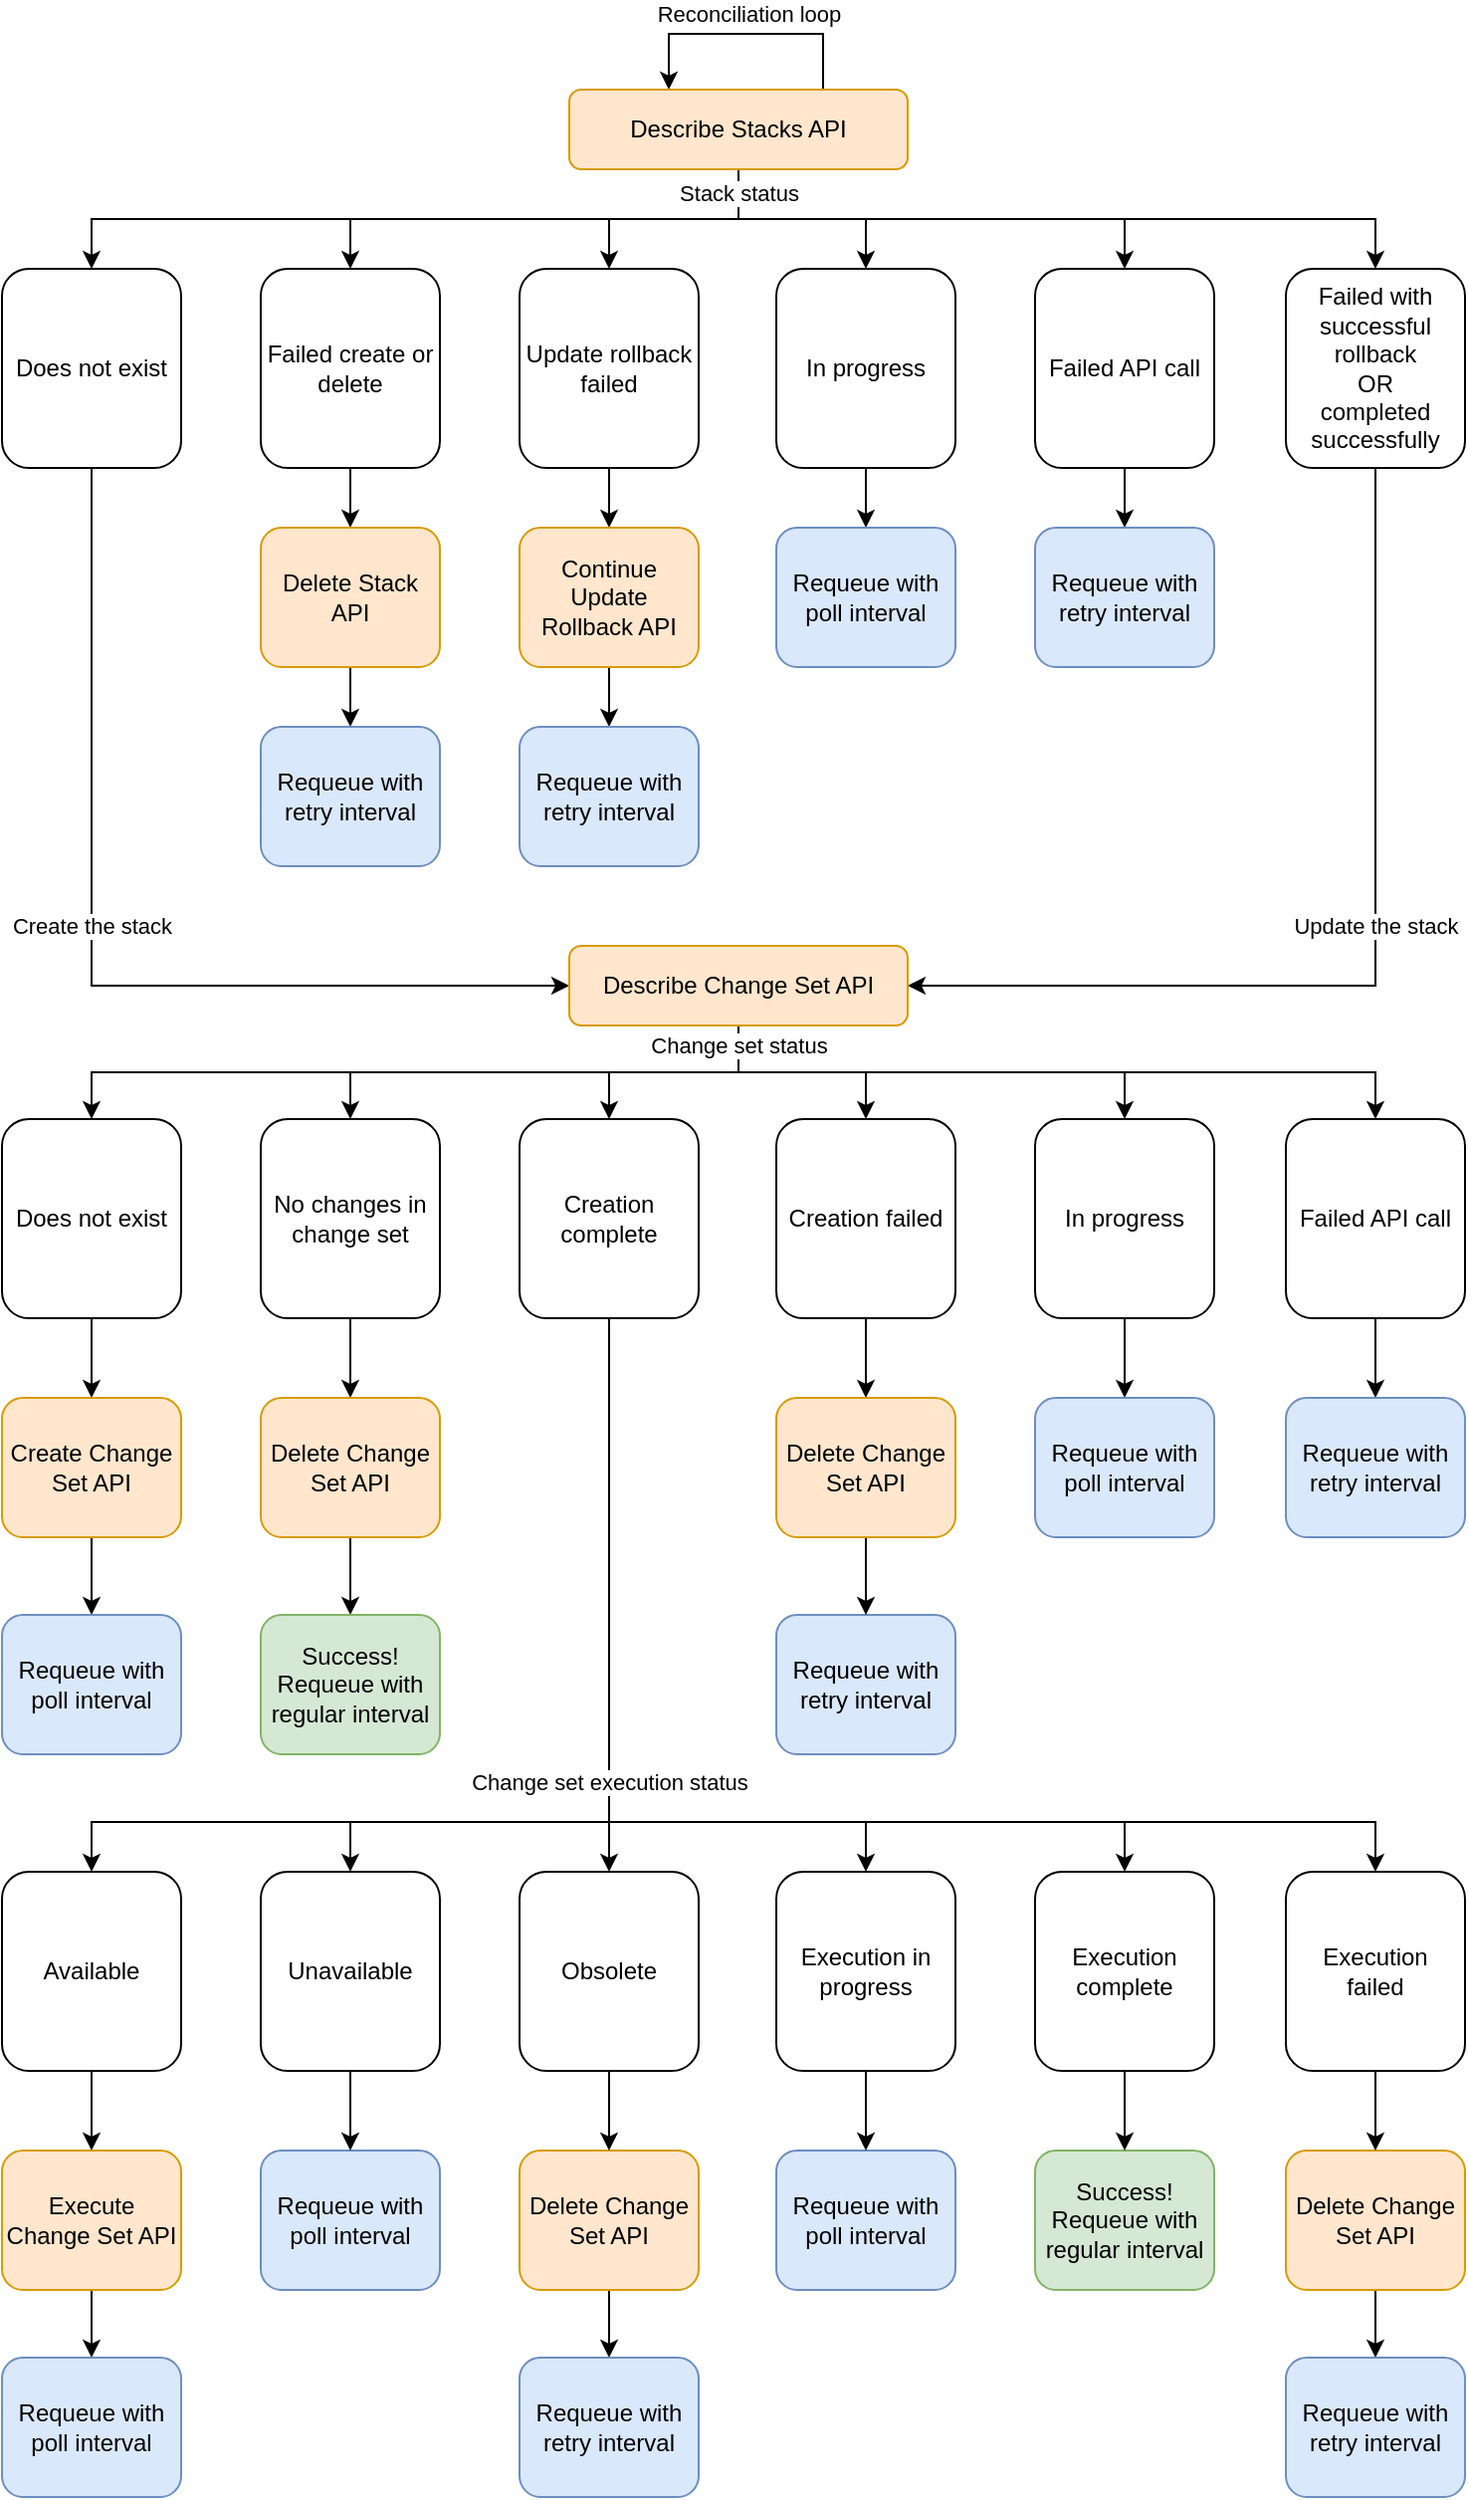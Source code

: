 <mxfile version="21.2.8" type="device" pages="2">
  <diagram id="C5RBs43oDa-KdzZeNtuy" name="Regular Loop">
    <mxGraphModel dx="1114" dy="1027" grid="1" gridSize="10" guides="1" tooltips="1" connect="1" arrows="1" fold="1" page="1" pageScale="1" pageWidth="850" pageHeight="1400" math="0" shadow="0">
      <root>
        <mxCell id="WIyWlLk6GJQsqaUBKTNV-0" />
        <mxCell id="WIyWlLk6GJQsqaUBKTNV-1" parent="WIyWlLk6GJQsqaUBKTNV-0" />
        <mxCell id="ulqR6Hc4SmiKuR69ry2m-8" style="edgeStyle=orthogonalEdgeStyle;rounded=0;orthogonalLoop=1;jettySize=auto;html=1;entryX=0.5;entryY=0;entryDx=0;entryDy=0;exitX=0.5;exitY=1;exitDx=0;exitDy=0;" parent="WIyWlLk6GJQsqaUBKTNV-1" source="1LV7r3UCMzU9TJKew27x-15" target="ulqR6Hc4SmiKuR69ry2m-1" edge="1">
          <mxGeometry relative="1" as="geometry" />
        </mxCell>
        <mxCell id="ulqR6Hc4SmiKuR69ry2m-9" style="edgeStyle=orthogonalEdgeStyle;rounded=0;orthogonalLoop=1;jettySize=auto;html=1;entryX=0.5;entryY=0;entryDx=0;entryDy=0;exitX=0.5;exitY=1;exitDx=0;exitDy=0;" parent="WIyWlLk6GJQsqaUBKTNV-1" source="1LV7r3UCMzU9TJKew27x-15" target="ulqR6Hc4SmiKuR69ry2m-2" edge="1">
          <mxGeometry relative="1" as="geometry" />
        </mxCell>
        <mxCell id="ulqR6Hc4SmiKuR69ry2m-10" style="edgeStyle=orthogonalEdgeStyle;rounded=0;orthogonalLoop=1;jettySize=auto;html=1;" parent="WIyWlLk6GJQsqaUBKTNV-1" source="1LV7r3UCMzU9TJKew27x-15" target="ulqR6Hc4SmiKuR69ry2m-3" edge="1">
          <mxGeometry relative="1" as="geometry" />
        </mxCell>
        <mxCell id="ulqR6Hc4SmiKuR69ry2m-11" style="edgeStyle=orthogonalEdgeStyle;rounded=0;orthogonalLoop=1;jettySize=auto;html=1;entryX=0.5;entryY=0;entryDx=0;entryDy=0;exitX=0.5;exitY=1;exitDx=0;exitDy=0;" parent="WIyWlLk6GJQsqaUBKTNV-1" source="1LV7r3UCMzU9TJKew27x-15" target="ulqR6Hc4SmiKuR69ry2m-4" edge="1">
          <mxGeometry relative="1" as="geometry" />
        </mxCell>
        <mxCell id="ulqR6Hc4SmiKuR69ry2m-12" style="edgeStyle=orthogonalEdgeStyle;rounded=0;orthogonalLoop=1;jettySize=auto;html=1;exitX=0.5;exitY=1;exitDx=0;exitDy=0;" parent="WIyWlLk6GJQsqaUBKTNV-1" source="1LV7r3UCMzU9TJKew27x-15" target="ulqR6Hc4SmiKuR69ry2m-5" edge="1">
          <mxGeometry relative="1" as="geometry" />
        </mxCell>
        <mxCell id="ulqR6Hc4SmiKuR69ry2m-13" value="Stack status" style="edgeStyle=orthogonalEdgeStyle;rounded=0;orthogonalLoop=1;jettySize=auto;html=1;entryX=0.5;entryY=0;entryDx=0;entryDy=0;exitX=0.5;exitY=1;exitDx=0;exitDy=0;" parent="WIyWlLk6GJQsqaUBKTNV-1" source="1LV7r3UCMzU9TJKew27x-15" target="ulqR6Hc4SmiKuR69ry2m-6" edge="1">
          <mxGeometry x="-0.902" relative="1" as="geometry">
            <mxPoint as="offset" />
          </mxGeometry>
        </mxCell>
        <mxCell id="AfaO9r_F0VZlmBLCXXJE-0" value="Reconciliation loop" style="edgeStyle=orthogonalEdgeStyle;rounded=0;orthogonalLoop=1;jettySize=auto;html=1;exitX=0.75;exitY=0;exitDx=0;exitDy=0;" parent="WIyWlLk6GJQsqaUBKTNV-1" source="1LV7r3UCMzU9TJKew27x-15" target="1LV7r3UCMzU9TJKew27x-15" edge="1">
          <mxGeometry x="-0.016" y="-10" relative="1" as="geometry">
            <mxPoint x="390" y="120" as="targetPoint" />
            <Array as="points">
              <mxPoint x="468" y="100" />
              <mxPoint x="390" y="100" />
            </Array>
            <mxPoint as="offset" />
          </mxGeometry>
        </mxCell>
        <mxCell id="1LV7r3UCMzU9TJKew27x-15" value="Describe Stacks API" style="rounded=1;whiteSpace=wrap;html=1;fontSize=12;glass=0;strokeWidth=1;shadow=0;fillColor=#ffe6cc;strokeColor=#d79b00;" parent="WIyWlLk6GJQsqaUBKTNV-1" vertex="1">
          <mxGeometry x="340" y="128" width="170" height="40" as="geometry" />
        </mxCell>
        <mxCell id="ulqR6Hc4SmiKuR69ry2m-33" value="Create the stack" style="edgeStyle=orthogonalEdgeStyle;rounded=0;orthogonalLoop=1;jettySize=auto;html=1;entryX=0;entryY=0.5;entryDx=0;entryDy=0;exitX=0.5;exitY=1;exitDx=0;exitDy=0;" parent="WIyWlLk6GJQsqaUBKTNV-1" source="ulqR6Hc4SmiKuR69ry2m-1" target="ulqR6Hc4SmiKuR69ry2m-29" edge="1">
          <mxGeometry x="-0.08" relative="1" as="geometry">
            <mxPoint as="offset" />
          </mxGeometry>
        </mxCell>
        <mxCell id="ulqR6Hc4SmiKuR69ry2m-1" value="Does not exist" style="rounded=1;whiteSpace=wrap;html=1;fontSize=12;glass=0;strokeWidth=1;shadow=0;spacing=4;spacingTop=8;spacingBottom=8;" parent="WIyWlLk6GJQsqaUBKTNV-1" vertex="1">
          <mxGeometry x="55" y="218" width="90" height="100" as="geometry" />
        </mxCell>
        <mxCell id="ulqR6Hc4SmiKuR69ry2m-20" style="edgeStyle=orthogonalEdgeStyle;rounded=0;orthogonalLoop=1;jettySize=auto;html=1;entryX=0.5;entryY=0;entryDx=0;entryDy=0;" parent="WIyWlLk6GJQsqaUBKTNV-1" source="ulqR6Hc4SmiKuR69ry2m-2" target="ulqR6Hc4SmiKuR69ry2m-18" edge="1">
          <mxGeometry relative="1" as="geometry" />
        </mxCell>
        <mxCell id="ulqR6Hc4SmiKuR69ry2m-2" value="Failed create or delete" style="rounded=1;whiteSpace=wrap;html=1;fontSize=12;glass=0;strokeWidth=1;shadow=0;" parent="WIyWlLk6GJQsqaUBKTNV-1" vertex="1">
          <mxGeometry x="185" y="218" width="90" height="100" as="geometry" />
        </mxCell>
        <mxCell id="ulqR6Hc4SmiKuR69ry2m-16" style="edgeStyle=orthogonalEdgeStyle;rounded=0;orthogonalLoop=1;jettySize=auto;html=1;entryX=0.5;entryY=0;entryDx=0;entryDy=0;" parent="WIyWlLk6GJQsqaUBKTNV-1" source="ulqR6Hc4SmiKuR69ry2m-3" target="ulqR6Hc4SmiKuR69ry2m-14" edge="1">
          <mxGeometry relative="1" as="geometry" />
        </mxCell>
        <mxCell id="ulqR6Hc4SmiKuR69ry2m-3" value="Update rollback failed" style="rounded=1;whiteSpace=wrap;html=1;fontSize=12;glass=0;strokeWidth=1;shadow=0;" parent="WIyWlLk6GJQsqaUBKTNV-1" vertex="1">
          <mxGeometry x="315" y="218" width="90" height="100" as="geometry" />
        </mxCell>
        <mxCell id="ulqR6Hc4SmiKuR69ry2m-32" value="Update the stack" style="edgeStyle=orthogonalEdgeStyle;rounded=0;orthogonalLoop=1;jettySize=auto;html=1;entryX=1;entryY=0.5;entryDx=0;entryDy=0;exitX=0.5;exitY=1;exitDx=0;exitDy=0;" parent="WIyWlLk6GJQsqaUBKTNV-1" source="ulqR6Hc4SmiKuR69ry2m-4" target="ulqR6Hc4SmiKuR69ry2m-29" edge="1">
          <mxGeometry x="-0.071" relative="1" as="geometry">
            <mxPoint as="offset" />
          </mxGeometry>
        </mxCell>
        <mxCell id="ulqR6Hc4SmiKuR69ry2m-4" value="Failed with successful rollback&lt;br&gt;OR&lt;br&gt;completed successfully" style="rounded=1;whiteSpace=wrap;html=1;fontSize=12;glass=0;strokeWidth=1;shadow=0;" parent="WIyWlLk6GJQsqaUBKTNV-1" vertex="1">
          <mxGeometry x="700" y="218" width="90" height="100" as="geometry" />
        </mxCell>
        <mxCell id="ulqR6Hc4SmiKuR69ry2m-25" style="edgeStyle=orthogonalEdgeStyle;rounded=0;orthogonalLoop=1;jettySize=auto;html=1;entryX=0.5;entryY=0;entryDx=0;entryDy=0;" parent="WIyWlLk6GJQsqaUBKTNV-1" source="ulqR6Hc4SmiKuR69ry2m-5" target="ulqR6Hc4SmiKuR69ry2m-22" edge="1">
          <mxGeometry relative="1" as="geometry" />
        </mxCell>
        <mxCell id="ulqR6Hc4SmiKuR69ry2m-5" value="In progress" style="rounded=1;whiteSpace=wrap;html=1;fontSize=12;glass=0;strokeWidth=1;shadow=0;" parent="WIyWlLk6GJQsqaUBKTNV-1" vertex="1">
          <mxGeometry x="444" y="218" width="90" height="100" as="geometry" />
        </mxCell>
        <mxCell id="ulqR6Hc4SmiKuR69ry2m-28" style="edgeStyle=orthogonalEdgeStyle;rounded=0;orthogonalLoop=1;jettySize=auto;html=1;entryX=0.5;entryY=0;entryDx=0;entryDy=0;" parent="WIyWlLk6GJQsqaUBKTNV-1" source="ulqR6Hc4SmiKuR69ry2m-6" target="ulqR6Hc4SmiKuR69ry2m-26" edge="1">
          <mxGeometry relative="1" as="geometry" />
        </mxCell>
        <mxCell id="ulqR6Hc4SmiKuR69ry2m-6" value="Failed API call" style="rounded=1;whiteSpace=wrap;html=1;fontSize=12;glass=0;strokeWidth=1;shadow=0;" parent="WIyWlLk6GJQsqaUBKTNV-1" vertex="1">
          <mxGeometry x="574" y="218" width="90" height="100" as="geometry" />
        </mxCell>
        <mxCell id="ulqR6Hc4SmiKuR69ry2m-17" style="edgeStyle=orthogonalEdgeStyle;rounded=0;orthogonalLoop=1;jettySize=auto;html=1;entryX=0.5;entryY=0;entryDx=0;entryDy=0;" parent="WIyWlLk6GJQsqaUBKTNV-1" source="ulqR6Hc4SmiKuR69ry2m-14" target="ulqR6Hc4SmiKuR69ry2m-15" edge="1">
          <mxGeometry relative="1" as="geometry" />
        </mxCell>
        <mxCell id="ulqR6Hc4SmiKuR69ry2m-14" value="Continue Update Rollback API" style="rounded=1;whiteSpace=wrap;html=1;fontSize=12;glass=0;strokeWidth=1;shadow=0;fillColor=#ffe6cc;strokeColor=#d79b00;" parent="WIyWlLk6GJQsqaUBKTNV-1" vertex="1">
          <mxGeometry x="315" y="348" width="90" height="70" as="geometry" />
        </mxCell>
        <mxCell id="ulqR6Hc4SmiKuR69ry2m-15" value="Requeue with retry interval" style="rounded=1;whiteSpace=wrap;html=1;fontSize=12;glass=0;strokeWidth=1;shadow=0;fillColor=#dae8fc;strokeColor=#6c8ebf;" parent="WIyWlLk6GJQsqaUBKTNV-1" vertex="1">
          <mxGeometry x="315" y="448" width="90" height="70" as="geometry" />
        </mxCell>
        <mxCell id="ulqR6Hc4SmiKuR69ry2m-21" style="edgeStyle=orthogonalEdgeStyle;rounded=0;orthogonalLoop=1;jettySize=auto;html=1;entryX=0.5;entryY=0;entryDx=0;entryDy=0;" parent="WIyWlLk6GJQsqaUBKTNV-1" source="ulqR6Hc4SmiKuR69ry2m-18" target="ulqR6Hc4SmiKuR69ry2m-19" edge="1">
          <mxGeometry relative="1" as="geometry" />
        </mxCell>
        <mxCell id="ulqR6Hc4SmiKuR69ry2m-18" value="Delete Stack API" style="rounded=1;whiteSpace=wrap;html=1;fontSize=12;glass=0;strokeWidth=1;shadow=0;fillColor=#ffe6cc;strokeColor=#d79b00;" parent="WIyWlLk6GJQsqaUBKTNV-1" vertex="1">
          <mxGeometry x="185" y="348" width="90" height="70" as="geometry" />
        </mxCell>
        <mxCell id="ulqR6Hc4SmiKuR69ry2m-19" value="Requeue with retry interval" style="rounded=1;whiteSpace=wrap;html=1;fontSize=12;glass=0;strokeWidth=1;shadow=0;fillColor=#dae8fc;strokeColor=#6c8ebf;" parent="WIyWlLk6GJQsqaUBKTNV-1" vertex="1">
          <mxGeometry x="185" y="448" width="90" height="70" as="geometry" />
        </mxCell>
        <mxCell id="ulqR6Hc4SmiKuR69ry2m-22" value="Requeue with poll interval" style="rounded=1;whiteSpace=wrap;html=1;fontSize=12;glass=0;strokeWidth=1;shadow=0;fillColor=#dae8fc;strokeColor=#6c8ebf;" parent="WIyWlLk6GJQsqaUBKTNV-1" vertex="1">
          <mxGeometry x="444" y="348" width="90" height="70" as="geometry" />
        </mxCell>
        <mxCell id="ulqR6Hc4SmiKuR69ry2m-26" value="Requeue with retry interval" style="rounded=1;whiteSpace=wrap;html=1;fontSize=12;glass=0;strokeWidth=1;shadow=0;fillColor=#dae8fc;strokeColor=#6c8ebf;" parent="WIyWlLk6GJQsqaUBKTNV-1" vertex="1">
          <mxGeometry x="574" y="348" width="90" height="70" as="geometry" />
        </mxCell>
        <mxCell id="ulqR6Hc4SmiKuR69ry2m-86" style="edgeStyle=orthogonalEdgeStyle;rounded=0;orthogonalLoop=1;jettySize=auto;html=1;entryX=0.5;entryY=0;entryDx=0;entryDy=0;exitX=0.5;exitY=1;exitDx=0;exitDy=0;" parent="WIyWlLk6GJQsqaUBKTNV-1" source="ulqR6Hc4SmiKuR69ry2m-29" target="ulqR6Hc4SmiKuR69ry2m-80" edge="1">
          <mxGeometry relative="1" as="geometry" />
        </mxCell>
        <mxCell id="ulqR6Hc4SmiKuR69ry2m-87" style="edgeStyle=orthogonalEdgeStyle;rounded=0;orthogonalLoop=1;jettySize=auto;html=1;exitX=0.5;exitY=1;exitDx=0;exitDy=0;" parent="WIyWlLk6GJQsqaUBKTNV-1" source="ulqR6Hc4SmiKuR69ry2m-29" target="ulqR6Hc4SmiKuR69ry2m-66" edge="1">
          <mxGeometry relative="1" as="geometry" />
        </mxCell>
        <mxCell id="ulqR6Hc4SmiKuR69ry2m-88" style="edgeStyle=orthogonalEdgeStyle;rounded=0;orthogonalLoop=1;jettySize=auto;html=1;" parent="WIyWlLk6GJQsqaUBKTNV-1" source="ulqR6Hc4SmiKuR69ry2m-29" target="ulqR6Hc4SmiKuR69ry2m-85" edge="1">
          <mxGeometry relative="1" as="geometry" />
        </mxCell>
        <mxCell id="ulqR6Hc4SmiKuR69ry2m-89" style="edgeStyle=orthogonalEdgeStyle;rounded=0;orthogonalLoop=1;jettySize=auto;html=1;" parent="WIyWlLk6GJQsqaUBKTNV-1" source="ulqR6Hc4SmiKuR69ry2m-29" target="ulqR6Hc4SmiKuR69ry2m-67" edge="1">
          <mxGeometry relative="1" as="geometry" />
        </mxCell>
        <mxCell id="ulqR6Hc4SmiKuR69ry2m-90" style="edgeStyle=orthogonalEdgeStyle;rounded=0;orthogonalLoop=1;jettySize=auto;html=1;exitX=0.5;exitY=1;exitDx=0;exitDy=0;" parent="WIyWlLk6GJQsqaUBKTNV-1" source="ulqR6Hc4SmiKuR69ry2m-29" target="ulqR6Hc4SmiKuR69ry2m-65" edge="1">
          <mxGeometry relative="1" as="geometry" />
        </mxCell>
        <mxCell id="ulqR6Hc4SmiKuR69ry2m-91" value="Change set status" style="edgeStyle=orthogonalEdgeStyle;rounded=0;orthogonalLoop=1;jettySize=auto;html=1;exitX=0.5;exitY=1;exitDx=0;exitDy=0;" parent="WIyWlLk6GJQsqaUBKTNV-1" source="ulqR6Hc4SmiKuR69ry2m-29" target="ulqR6Hc4SmiKuR69ry2m-35" edge="1">
          <mxGeometry x="-0.946" relative="1" as="geometry">
            <mxPoint as="offset" />
          </mxGeometry>
        </mxCell>
        <mxCell id="ulqR6Hc4SmiKuR69ry2m-29" value="Describe Change Set API" style="rounded=1;whiteSpace=wrap;html=1;fontSize=12;glass=0;strokeWidth=1;shadow=0;fillColor=#ffe6cc;strokeColor=#d79b00;" parent="WIyWlLk6GJQsqaUBKTNV-1" vertex="1">
          <mxGeometry x="340" y="558" width="170" height="40" as="geometry" />
        </mxCell>
        <mxCell id="ulqR6Hc4SmiKuR69ry2m-63" style="edgeStyle=orthogonalEdgeStyle;rounded=0;orthogonalLoop=1;jettySize=auto;html=1;entryX=0.5;entryY=0;entryDx=0;entryDy=0;" parent="WIyWlLk6GJQsqaUBKTNV-1" source="ulqR6Hc4SmiKuR69ry2m-34" target="ulqR6Hc4SmiKuR69ry2m-61" edge="1">
          <mxGeometry relative="1" as="geometry" />
        </mxCell>
        <mxCell id="ulqR6Hc4SmiKuR69ry2m-34" value="Available" style="rounded=1;whiteSpace=wrap;html=1;fontSize=12;glass=0;strokeWidth=1;shadow=0;spacing=4;spacingTop=8;spacingBottom=8;" parent="WIyWlLk6GJQsqaUBKTNV-1" vertex="1">
          <mxGeometry x="55" y="1023" width="90" height="100" as="geometry" />
        </mxCell>
        <mxCell id="ulqR6Hc4SmiKuR69ry2m-40" style="edgeStyle=orthogonalEdgeStyle;rounded=0;orthogonalLoop=1;jettySize=auto;html=1;entryX=0.5;entryY=0;entryDx=0;entryDy=0;" parent="WIyWlLk6GJQsqaUBKTNV-1" source="ulqR6Hc4SmiKuR69ry2m-35" target="ulqR6Hc4SmiKuR69ry2m-39" edge="1">
          <mxGeometry relative="1" as="geometry" />
        </mxCell>
        <mxCell id="ulqR6Hc4SmiKuR69ry2m-35" value="Failed API call" style="rounded=1;whiteSpace=wrap;html=1;fontSize=12;glass=0;strokeWidth=1;shadow=0;spacing=4;spacingTop=8;spacingBottom=8;" parent="WIyWlLk6GJQsqaUBKTNV-1" vertex="1">
          <mxGeometry x="700" y="645" width="90" height="100" as="geometry" />
        </mxCell>
        <mxCell id="ulqR6Hc4SmiKuR69ry2m-39" value="Requeue with retry interval" style="rounded=1;whiteSpace=wrap;html=1;fontSize=12;glass=0;strokeWidth=1;shadow=0;fillColor=#dae8fc;strokeColor=#6c8ebf;" parent="WIyWlLk6GJQsqaUBKTNV-1" vertex="1">
          <mxGeometry x="700" y="785" width="90" height="70" as="geometry" />
        </mxCell>
        <mxCell id="ulqR6Hc4SmiKuR69ry2m-51" value="Execution failed" style="rounded=1;whiteSpace=wrap;html=1;fontSize=12;glass=0;strokeWidth=1;shadow=0;spacing=4;spacingTop=8;spacingBottom=8;" parent="WIyWlLk6GJQsqaUBKTNV-1" vertex="1">
          <mxGeometry x="700" y="1023" width="90" height="100" as="geometry" />
        </mxCell>
        <mxCell id="ulqR6Hc4SmiKuR69ry2m-55" style="edgeStyle=orthogonalEdgeStyle;rounded=0;orthogonalLoop=1;jettySize=auto;html=1;entryX=0.5;entryY=0;entryDx=0;entryDy=0;" parent="WIyWlLk6GJQsqaUBKTNV-1" source="ulqR6Hc4SmiKuR69ry2m-52" target="ulqR6Hc4SmiKuR69ry2m-54" edge="1">
          <mxGeometry relative="1" as="geometry" />
        </mxCell>
        <mxCell id="ulqR6Hc4SmiKuR69ry2m-52" value="Delete Change Set API" style="rounded=1;whiteSpace=wrap;html=1;fontSize=12;glass=0;strokeWidth=1;shadow=0;fillColor=#ffe6cc;strokeColor=#d79b00;" parent="WIyWlLk6GJQsqaUBKTNV-1" vertex="1">
          <mxGeometry x="700" y="1163" width="90" height="70" as="geometry" />
        </mxCell>
        <mxCell id="ulqR6Hc4SmiKuR69ry2m-53" style="edgeStyle=orthogonalEdgeStyle;rounded=0;orthogonalLoop=1;jettySize=auto;html=1;entryX=0.5;entryY=0;entryDx=0;entryDy=0;" parent="WIyWlLk6GJQsqaUBKTNV-1" source="ulqR6Hc4SmiKuR69ry2m-51" target="ulqR6Hc4SmiKuR69ry2m-52" edge="1">
          <mxGeometry relative="1" as="geometry" />
        </mxCell>
        <mxCell id="ulqR6Hc4SmiKuR69ry2m-54" value="Requeue with retry interval" style="rounded=1;whiteSpace=wrap;html=1;fontSize=12;glass=0;strokeWidth=1;shadow=0;fillColor=#dae8fc;strokeColor=#6c8ebf;" parent="WIyWlLk6GJQsqaUBKTNV-1" vertex="1">
          <mxGeometry x="700" y="1267" width="90" height="70" as="geometry" />
        </mxCell>
        <mxCell id="ulqR6Hc4SmiKuR69ry2m-36" value="Execution complete" style="rounded=1;whiteSpace=wrap;html=1;fontSize=12;glass=0;strokeWidth=1;shadow=0;spacing=4;spacingTop=8;spacingBottom=8;" parent="WIyWlLk6GJQsqaUBKTNV-1" vertex="1">
          <mxGeometry x="574" y="1023" width="90" height="100" as="geometry" />
        </mxCell>
        <mxCell id="ulqR6Hc4SmiKuR69ry2m-37" value="Success!&lt;br&gt;Requeue with regular interval" style="rounded=1;whiteSpace=wrap;html=1;fontSize=12;glass=0;strokeWidth=1;shadow=0;fillColor=#d5e8d4;strokeColor=#82b366;" parent="WIyWlLk6GJQsqaUBKTNV-1" vertex="1">
          <mxGeometry x="574" y="1163" width="90" height="70" as="geometry" />
        </mxCell>
        <mxCell id="ulqR6Hc4SmiKuR69ry2m-38" style="edgeStyle=orthogonalEdgeStyle;rounded=0;orthogonalLoop=1;jettySize=auto;html=1;entryX=0.5;entryY=0;entryDx=0;entryDy=0;" parent="WIyWlLk6GJQsqaUBKTNV-1" source="ulqR6Hc4SmiKuR69ry2m-36" target="ulqR6Hc4SmiKuR69ry2m-37" edge="1">
          <mxGeometry relative="1" as="geometry" />
        </mxCell>
        <mxCell id="ulqR6Hc4SmiKuR69ry2m-44" value="Unavailable" style="rounded=1;whiteSpace=wrap;html=1;fontSize=12;glass=0;strokeWidth=1;shadow=0;spacing=4;spacingTop=8;spacingBottom=8;" parent="WIyWlLk6GJQsqaUBKTNV-1" vertex="1">
          <mxGeometry x="185" y="1023" width="90" height="100" as="geometry" />
        </mxCell>
        <mxCell id="ulqR6Hc4SmiKuR69ry2m-45" value="Requeue with poll interval" style="rounded=1;whiteSpace=wrap;html=1;fontSize=12;glass=0;strokeWidth=1;shadow=0;fillColor=#dae8fc;strokeColor=#6c8ebf;" parent="WIyWlLk6GJQsqaUBKTNV-1" vertex="1">
          <mxGeometry x="185" y="1163" width="90" height="70" as="geometry" />
        </mxCell>
        <mxCell id="ulqR6Hc4SmiKuR69ry2m-46" style="edgeStyle=orthogonalEdgeStyle;rounded=0;orthogonalLoop=1;jettySize=auto;html=1;" parent="WIyWlLk6GJQsqaUBKTNV-1" source="ulqR6Hc4SmiKuR69ry2m-44" target="ulqR6Hc4SmiKuR69ry2m-45" edge="1">
          <mxGeometry relative="1" as="geometry" />
        </mxCell>
        <mxCell id="ulqR6Hc4SmiKuR69ry2m-56" value="Obsolete" style="rounded=1;whiteSpace=wrap;html=1;fontSize=12;glass=0;strokeWidth=1;shadow=0;spacing=4;spacingTop=8;spacingBottom=8;" parent="WIyWlLk6GJQsqaUBKTNV-1" vertex="1">
          <mxGeometry x="315" y="1023" width="90" height="100" as="geometry" />
        </mxCell>
        <mxCell id="ulqR6Hc4SmiKuR69ry2m-57" style="edgeStyle=orthogonalEdgeStyle;rounded=0;orthogonalLoop=1;jettySize=auto;html=1;entryX=0.5;entryY=0;entryDx=0;entryDy=0;" parent="WIyWlLk6GJQsqaUBKTNV-1" source="ulqR6Hc4SmiKuR69ry2m-58" target="ulqR6Hc4SmiKuR69ry2m-60" edge="1">
          <mxGeometry relative="1" as="geometry" />
        </mxCell>
        <mxCell id="ulqR6Hc4SmiKuR69ry2m-58" value="Delete Change Set API" style="rounded=1;whiteSpace=wrap;html=1;fontSize=12;glass=0;strokeWidth=1;shadow=0;fillColor=#ffe6cc;strokeColor=#d79b00;" parent="WIyWlLk6GJQsqaUBKTNV-1" vertex="1">
          <mxGeometry x="315" y="1163" width="90" height="70" as="geometry" />
        </mxCell>
        <mxCell id="ulqR6Hc4SmiKuR69ry2m-59" style="edgeStyle=orthogonalEdgeStyle;rounded=0;orthogonalLoop=1;jettySize=auto;html=1;entryX=0.5;entryY=0;entryDx=0;entryDy=0;" parent="WIyWlLk6GJQsqaUBKTNV-1" source="ulqR6Hc4SmiKuR69ry2m-56" target="ulqR6Hc4SmiKuR69ry2m-58" edge="1">
          <mxGeometry relative="1" as="geometry" />
        </mxCell>
        <mxCell id="ulqR6Hc4SmiKuR69ry2m-60" value="Requeue with retry interval" style="rounded=1;whiteSpace=wrap;html=1;fontSize=12;glass=0;strokeWidth=1;shadow=0;fillColor=#dae8fc;strokeColor=#6c8ebf;" parent="WIyWlLk6GJQsqaUBKTNV-1" vertex="1">
          <mxGeometry x="315" y="1267" width="90" height="70" as="geometry" />
        </mxCell>
        <mxCell id="ulqR6Hc4SmiKuR69ry2m-64" style="edgeStyle=orthogonalEdgeStyle;rounded=0;orthogonalLoop=1;jettySize=auto;html=1;entryX=0.5;entryY=0;entryDx=0;entryDy=0;" parent="WIyWlLk6GJQsqaUBKTNV-1" source="ulqR6Hc4SmiKuR69ry2m-61" target="ulqR6Hc4SmiKuR69ry2m-62" edge="1">
          <mxGeometry relative="1" as="geometry" />
        </mxCell>
        <mxCell id="ulqR6Hc4SmiKuR69ry2m-61" value="Execute Change Set API" style="rounded=1;whiteSpace=wrap;html=1;fontSize=12;glass=0;strokeWidth=1;shadow=0;fillColor=#ffe6cc;strokeColor=#d79b00;" parent="WIyWlLk6GJQsqaUBKTNV-1" vertex="1">
          <mxGeometry x="55" y="1163" width="90" height="70" as="geometry" />
        </mxCell>
        <mxCell id="ulqR6Hc4SmiKuR69ry2m-62" value="Requeue with poll interval" style="rounded=1;whiteSpace=wrap;html=1;fontSize=12;glass=0;strokeWidth=1;shadow=0;fillColor=#dae8fc;strokeColor=#6c8ebf;" parent="WIyWlLk6GJQsqaUBKTNV-1" vertex="1">
          <mxGeometry x="55" y="1267" width="90" height="70" as="geometry" />
        </mxCell>
        <mxCell id="ulqR6Hc4SmiKuR69ry2m-41" value="Execution in progress" style="rounded=1;whiteSpace=wrap;html=1;fontSize=12;glass=0;strokeWidth=1;shadow=0;spacing=4;spacingTop=8;spacingBottom=8;container=0;" parent="WIyWlLk6GJQsqaUBKTNV-1" vertex="1">
          <mxGeometry x="444" y="1023" width="90" height="100" as="geometry" />
        </mxCell>
        <mxCell id="ulqR6Hc4SmiKuR69ry2m-42" value="Requeue with poll interval" style="rounded=1;whiteSpace=wrap;html=1;fontSize=12;glass=0;strokeWidth=1;shadow=0;fillColor=#dae8fc;strokeColor=#6c8ebf;container=0;" parent="WIyWlLk6GJQsqaUBKTNV-1" vertex="1">
          <mxGeometry x="444" y="1163" width="90" height="70" as="geometry" />
        </mxCell>
        <mxCell id="ulqR6Hc4SmiKuR69ry2m-43" style="edgeStyle=orthogonalEdgeStyle;rounded=0;orthogonalLoop=1;jettySize=auto;html=1;entryX=0.5;entryY=0;entryDx=0;entryDy=0;" parent="WIyWlLk6GJQsqaUBKTNV-1" source="ulqR6Hc4SmiKuR69ry2m-41" target="ulqR6Hc4SmiKuR69ry2m-42" edge="1">
          <mxGeometry relative="1" as="geometry" />
        </mxCell>
        <mxCell id="ulqR6Hc4SmiKuR69ry2m-79" style="edgeStyle=orthogonalEdgeStyle;rounded=0;orthogonalLoop=1;jettySize=auto;html=1;" parent="WIyWlLk6GJQsqaUBKTNV-1" source="ulqR6Hc4SmiKuR69ry2m-65" target="ulqR6Hc4SmiKuR69ry2m-78" edge="1">
          <mxGeometry relative="1" as="geometry" />
        </mxCell>
        <mxCell id="ulqR6Hc4SmiKuR69ry2m-65" value="In progress" style="rounded=1;whiteSpace=wrap;html=1;fontSize=12;glass=0;strokeWidth=1;shadow=0;spacing=4;spacingTop=8;spacingBottom=8;" parent="WIyWlLk6GJQsqaUBKTNV-1" vertex="1">
          <mxGeometry x="574" y="645" width="90" height="100" as="geometry" />
        </mxCell>
        <mxCell id="ulqR6Hc4SmiKuR69ry2m-71" style="edgeStyle=orthogonalEdgeStyle;rounded=0;orthogonalLoop=1;jettySize=auto;html=1;entryX=0.5;entryY=0;entryDx=0;entryDy=0;" parent="WIyWlLk6GJQsqaUBKTNV-1" source="ulqR6Hc4SmiKuR69ry2m-66" target="ulqR6Hc4SmiKuR69ry2m-69" edge="1">
          <mxGeometry relative="1" as="geometry" />
        </mxCell>
        <mxCell id="ulqR6Hc4SmiKuR69ry2m-66" value="No changes in change set" style="rounded=1;whiteSpace=wrap;html=1;fontSize=12;glass=0;strokeWidth=1;shadow=0;spacing=4;spacingTop=8;spacingBottom=8;" parent="WIyWlLk6GJQsqaUBKTNV-1" vertex="1">
          <mxGeometry x="185" y="645" width="90" height="100" as="geometry" />
        </mxCell>
        <mxCell id="ulqR6Hc4SmiKuR69ry2m-76" style="edgeStyle=orthogonalEdgeStyle;rounded=0;orthogonalLoop=1;jettySize=auto;html=1;entryX=0.5;entryY=0;entryDx=0;entryDy=0;" parent="WIyWlLk6GJQsqaUBKTNV-1" source="ulqR6Hc4SmiKuR69ry2m-67" target="ulqR6Hc4SmiKuR69ry2m-75" edge="1">
          <mxGeometry relative="1" as="geometry" />
        </mxCell>
        <mxCell id="ulqR6Hc4SmiKuR69ry2m-67" value="Creation failed" style="rounded=1;whiteSpace=wrap;html=1;fontSize=12;glass=0;strokeWidth=1;shadow=0;spacing=4;spacingTop=8;spacingBottom=8;" parent="WIyWlLk6GJQsqaUBKTNV-1" vertex="1">
          <mxGeometry x="444" y="645" width="90" height="100" as="geometry" />
        </mxCell>
        <mxCell id="ulqR6Hc4SmiKuR69ry2m-72" style="edgeStyle=orthogonalEdgeStyle;rounded=0;orthogonalLoop=1;jettySize=auto;html=1;entryX=0.5;entryY=0;entryDx=0;entryDy=0;" parent="WIyWlLk6GJQsqaUBKTNV-1" source="ulqR6Hc4SmiKuR69ry2m-69" target="ulqR6Hc4SmiKuR69ry2m-70" edge="1">
          <mxGeometry relative="1" as="geometry" />
        </mxCell>
        <mxCell id="ulqR6Hc4SmiKuR69ry2m-69" value="Delete Change Set API" style="rounded=1;whiteSpace=wrap;html=1;fontSize=12;glass=0;strokeWidth=1;shadow=0;fillColor=#ffe6cc;strokeColor=#d79b00;" parent="WIyWlLk6GJQsqaUBKTNV-1" vertex="1">
          <mxGeometry x="185" y="785" width="90" height="70" as="geometry" />
        </mxCell>
        <mxCell id="ulqR6Hc4SmiKuR69ry2m-70" value="Success!&lt;br&gt;Requeue with regular interval" style="rounded=1;whiteSpace=wrap;html=1;fontSize=12;glass=0;strokeWidth=1;shadow=0;fillColor=#d5e8d4;strokeColor=#82b366;" parent="WIyWlLk6GJQsqaUBKTNV-1" vertex="1">
          <mxGeometry x="185" y="894" width="90" height="70" as="geometry" />
        </mxCell>
        <mxCell id="ulqR6Hc4SmiKuR69ry2m-74" value="Requeue with retry interval" style="rounded=1;whiteSpace=wrap;html=1;fontSize=12;glass=0;strokeWidth=1;shadow=0;fillColor=#dae8fc;strokeColor=#6c8ebf;" parent="WIyWlLk6GJQsqaUBKTNV-1" vertex="1">
          <mxGeometry x="444" y="894" width="90" height="70" as="geometry" />
        </mxCell>
        <mxCell id="ulqR6Hc4SmiKuR69ry2m-77" style="edgeStyle=orthogonalEdgeStyle;rounded=0;orthogonalLoop=1;jettySize=auto;html=1;" parent="WIyWlLk6GJQsqaUBKTNV-1" source="ulqR6Hc4SmiKuR69ry2m-75" target="ulqR6Hc4SmiKuR69ry2m-74" edge="1">
          <mxGeometry relative="1" as="geometry" />
        </mxCell>
        <mxCell id="ulqR6Hc4SmiKuR69ry2m-75" value="Delete Change Set API" style="rounded=1;whiteSpace=wrap;html=1;fontSize=12;glass=0;strokeWidth=1;shadow=0;fillColor=#ffe6cc;strokeColor=#d79b00;" parent="WIyWlLk6GJQsqaUBKTNV-1" vertex="1">
          <mxGeometry x="444" y="785" width="90" height="70" as="geometry" />
        </mxCell>
        <mxCell id="ulqR6Hc4SmiKuR69ry2m-78" value="Requeue with poll interval" style="rounded=1;whiteSpace=wrap;html=1;fontSize=12;glass=0;strokeWidth=1;shadow=0;fillColor=#dae8fc;strokeColor=#6c8ebf;" parent="WIyWlLk6GJQsqaUBKTNV-1" vertex="1">
          <mxGeometry x="574" y="785" width="90" height="70" as="geometry" />
        </mxCell>
        <mxCell id="ulqR6Hc4SmiKuR69ry2m-83" style="edgeStyle=orthogonalEdgeStyle;rounded=0;orthogonalLoop=1;jettySize=auto;html=1;entryX=0.5;entryY=0;entryDx=0;entryDy=0;" parent="WIyWlLk6GJQsqaUBKTNV-1" source="ulqR6Hc4SmiKuR69ry2m-80" target="ulqR6Hc4SmiKuR69ry2m-81" edge="1">
          <mxGeometry relative="1" as="geometry" />
        </mxCell>
        <mxCell id="ulqR6Hc4SmiKuR69ry2m-80" value="Does not exist" style="rounded=1;whiteSpace=wrap;html=1;fontSize=12;glass=0;strokeWidth=1;shadow=0;spacing=4;spacingTop=8;spacingBottom=8;" parent="WIyWlLk6GJQsqaUBKTNV-1" vertex="1">
          <mxGeometry x="55" y="645" width="90" height="100" as="geometry" />
        </mxCell>
        <mxCell id="ulqR6Hc4SmiKuR69ry2m-84" style="edgeStyle=orthogonalEdgeStyle;rounded=0;orthogonalLoop=1;jettySize=auto;html=1;" parent="WIyWlLk6GJQsqaUBKTNV-1" source="ulqR6Hc4SmiKuR69ry2m-81" target="ulqR6Hc4SmiKuR69ry2m-82" edge="1">
          <mxGeometry relative="1" as="geometry" />
        </mxCell>
        <mxCell id="ulqR6Hc4SmiKuR69ry2m-81" value="Create Change Set API" style="rounded=1;whiteSpace=wrap;html=1;fontSize=12;glass=0;strokeWidth=1;shadow=0;fillColor=#ffe6cc;strokeColor=#d79b00;" parent="WIyWlLk6GJQsqaUBKTNV-1" vertex="1">
          <mxGeometry x="55" y="785" width="90" height="70" as="geometry" />
        </mxCell>
        <mxCell id="ulqR6Hc4SmiKuR69ry2m-82" value="Requeue with poll interval" style="rounded=1;whiteSpace=wrap;html=1;fontSize=12;glass=0;strokeWidth=1;shadow=0;fillColor=#dae8fc;strokeColor=#6c8ebf;" parent="WIyWlLk6GJQsqaUBKTNV-1" vertex="1">
          <mxGeometry x="55" y="894" width="90" height="70" as="geometry" />
        </mxCell>
        <mxCell id="ulqR6Hc4SmiKuR69ry2m-92" style="edgeStyle=orthogonalEdgeStyle;rounded=0;orthogonalLoop=1;jettySize=auto;html=1;" parent="WIyWlLk6GJQsqaUBKTNV-1" source="ulqR6Hc4SmiKuR69ry2m-85" target="ulqR6Hc4SmiKuR69ry2m-34" edge="1">
          <mxGeometry relative="1" as="geometry">
            <Array as="points">
              <mxPoint x="360" y="998" />
              <mxPoint x="100" y="998" />
            </Array>
          </mxGeometry>
        </mxCell>
        <mxCell id="ulqR6Hc4SmiKuR69ry2m-93" style="edgeStyle=orthogonalEdgeStyle;rounded=0;orthogonalLoop=1;jettySize=auto;html=1;" parent="WIyWlLk6GJQsqaUBKTNV-1" source="ulqR6Hc4SmiKuR69ry2m-85" target="ulqR6Hc4SmiKuR69ry2m-44" edge="1">
          <mxGeometry relative="1" as="geometry">
            <Array as="points">
              <mxPoint x="360" y="998" />
              <mxPoint x="230" y="998" />
            </Array>
          </mxGeometry>
        </mxCell>
        <mxCell id="ulqR6Hc4SmiKuR69ry2m-94" style="edgeStyle=orthogonalEdgeStyle;rounded=0;orthogonalLoop=1;jettySize=auto;html=1;" parent="WIyWlLk6GJQsqaUBKTNV-1" source="ulqR6Hc4SmiKuR69ry2m-85" target="ulqR6Hc4SmiKuR69ry2m-56" edge="1">
          <mxGeometry relative="1" as="geometry" />
        </mxCell>
        <mxCell id="ulqR6Hc4SmiKuR69ry2m-95" style="edgeStyle=orthogonalEdgeStyle;rounded=0;orthogonalLoop=1;jettySize=auto;html=1;entryX=0.5;entryY=0;entryDx=0;entryDy=0;" parent="WIyWlLk6GJQsqaUBKTNV-1" source="ulqR6Hc4SmiKuR69ry2m-85" target="ulqR6Hc4SmiKuR69ry2m-41" edge="1">
          <mxGeometry relative="1" as="geometry">
            <Array as="points">
              <mxPoint x="360" y="998" />
              <mxPoint x="489" y="998" />
            </Array>
          </mxGeometry>
        </mxCell>
        <mxCell id="ulqR6Hc4SmiKuR69ry2m-96" style="edgeStyle=orthogonalEdgeStyle;rounded=0;orthogonalLoop=1;jettySize=auto;html=1;" parent="WIyWlLk6GJQsqaUBKTNV-1" source="ulqR6Hc4SmiKuR69ry2m-85" target="ulqR6Hc4SmiKuR69ry2m-36" edge="1">
          <mxGeometry relative="1" as="geometry">
            <Array as="points">
              <mxPoint x="360" y="998" />
              <mxPoint x="619" y="998" />
            </Array>
          </mxGeometry>
        </mxCell>
        <mxCell id="ulqR6Hc4SmiKuR69ry2m-97" value="Change set execution status" style="edgeStyle=orthogonalEdgeStyle;rounded=0;orthogonalLoop=1;jettySize=auto;html=1;" parent="WIyWlLk6GJQsqaUBKTNV-1" source="ulqR6Hc4SmiKuR69ry2m-85" target="ulqR6Hc4SmiKuR69ry2m-51" edge="1">
          <mxGeometry x="-0.297" relative="1" as="geometry">
            <Array as="points">
              <mxPoint x="360" y="998" />
              <mxPoint x="745" y="998" />
            </Array>
            <mxPoint as="offset" />
          </mxGeometry>
        </mxCell>
        <mxCell id="ulqR6Hc4SmiKuR69ry2m-85" value="Creation complete" style="rounded=1;whiteSpace=wrap;html=1;fontSize=12;glass=0;strokeWidth=1;shadow=0;spacing=4;spacingTop=8;spacingBottom=8;" parent="WIyWlLk6GJQsqaUBKTNV-1" vertex="1">
          <mxGeometry x="315" y="645" width="90" height="100" as="geometry" />
        </mxCell>
      </root>
    </mxGraphModel>
  </diagram>
  <diagram id="FOu3hAt-vUgG2CtuOlUp" name="Deletion Loop">
    <mxGraphModel dx="1114" dy="1027" grid="1" gridSize="10" guides="1" tooltips="1" connect="1" arrows="1" fold="1" page="1" pageScale="1" pageWidth="850" pageHeight="1400" math="0" shadow="0">
      <root>
        <mxCell id="0" />
        <mxCell id="1" parent="0" />
        <mxCell id="8Fkg3pltuEQ7bfBapwPV-5" style="edgeStyle=orthogonalEdgeStyle;rounded=0;orthogonalLoop=1;jettySize=auto;html=1;entryX=0.5;entryY=0;entryDx=0;entryDy=0;" parent="1" source="QG6ceGjtSVcdGbI9iTyq-1" target="clmtGVFKnbIxlBj9YjRT-3" edge="1">
          <mxGeometry relative="1" as="geometry" />
        </mxCell>
        <mxCell id="8Fkg3pltuEQ7bfBapwPV-6" style="edgeStyle=orthogonalEdgeStyle;rounded=0;orthogonalLoop=1;jettySize=auto;html=1;entryX=0.5;entryY=0;entryDx=0;entryDy=0;exitX=0.5;exitY=1;exitDx=0;exitDy=0;" parent="1" source="QG6ceGjtSVcdGbI9iTyq-1" target="clmtGVFKnbIxlBj9YjRT-2" edge="1">
          <mxGeometry relative="1" as="geometry">
            <Array as="points">
              <mxPoint x="425" y="169" />
              <mxPoint x="295" y="169" />
            </Array>
          </mxGeometry>
        </mxCell>
        <mxCell id="8Fkg3pltuEQ7bfBapwPV-7" style="edgeStyle=orthogonalEdgeStyle;rounded=0;orthogonalLoop=1;jettySize=auto;html=1;exitX=0.5;exitY=1;exitDx=0;exitDy=0;" parent="1" source="QG6ceGjtSVcdGbI9iTyq-1" target="clmtGVFKnbIxlBj9YjRT-1" edge="1">
          <mxGeometry relative="1" as="geometry">
            <Array as="points">
              <mxPoint x="425" y="169" />
              <mxPoint x="167" y="169" />
            </Array>
          </mxGeometry>
        </mxCell>
        <mxCell id="8Fkg3pltuEQ7bfBapwPV-8" style="edgeStyle=orthogonalEdgeStyle;rounded=0;orthogonalLoop=1;jettySize=auto;html=1;exitX=0.5;exitY=1;exitDx=0;exitDy=0;" parent="1" source="QG6ceGjtSVcdGbI9iTyq-1" target="clmtGVFKnbIxlBj9YjRT-4" edge="1">
          <mxGeometry relative="1" as="geometry">
            <Array as="points">
              <mxPoint x="425" y="169" />
              <mxPoint x="555" y="169" />
            </Array>
          </mxGeometry>
        </mxCell>
        <mxCell id="8Fkg3pltuEQ7bfBapwPV-9" value="Stack status" style="edgeStyle=orthogonalEdgeStyle;rounded=0;orthogonalLoop=1;jettySize=auto;html=1;exitX=0.5;exitY=1;exitDx=0;exitDy=0;" parent="1" source="QG6ceGjtSVcdGbI9iTyq-1" target="clmtGVFKnbIxlBj9YjRT-5" edge="1">
          <mxGeometry x="-0.917" relative="1" as="geometry">
            <Array as="points">
              <mxPoint x="425" y="169" />
              <mxPoint x="685" y="169" />
            </Array>
            <mxPoint as="offset" />
          </mxGeometry>
        </mxCell>
        <mxCell id="QG6ceGjtSVcdGbI9iTyq-1" value="Describe Stacks API" style="rounded=1;whiteSpace=wrap;html=1;fontSize=12;glass=0;strokeWidth=1;shadow=0;fillColor=#ffe6cc;strokeColor=#d79b00;" parent="1" vertex="1">
          <mxGeometry x="340" y="101" width="170" height="40" as="geometry" />
        </mxCell>
        <mxCell id="2_fdWJygNZX_t_Po-4ui-2" style="edgeStyle=orthogonalEdgeStyle;rounded=0;orthogonalLoop=1;jettySize=auto;html=1;entryX=0.5;entryY=0;entryDx=0;entryDy=0;" parent="1" source="clmtGVFKnbIxlBj9YjRT-1" target="2_fdWJygNZX_t_Po-4ui-1" edge="1">
          <mxGeometry relative="1" as="geometry" />
        </mxCell>
        <mxCell id="clmtGVFKnbIxlBj9YjRT-1" value="Does not exist" style="rounded=1;whiteSpace=wrap;html=1;fontSize=12;glass=0;strokeWidth=1;shadow=0;spacing=4;spacingTop=8;spacingBottom=8;" parent="1" vertex="1">
          <mxGeometry x="122" y="196" width="90" height="100" as="geometry" />
        </mxCell>
        <mxCell id="2_fdWJygNZX_t_Po-4ui-4" style="edgeStyle=orthogonalEdgeStyle;rounded=0;orthogonalLoop=1;jettySize=auto;html=1;entryX=0.5;entryY=0;entryDx=0;entryDy=0;" parent="1" source="clmtGVFKnbIxlBj9YjRT-2" target="2_fdWJygNZX_t_Po-4ui-3" edge="1">
          <mxGeometry relative="1" as="geometry" />
        </mxCell>
        <mxCell id="clmtGVFKnbIxlBj9YjRT-2" value="Deletion complete" style="rounded=1;whiteSpace=wrap;html=1;fontSize=12;glass=0;strokeWidth=1;shadow=0;spacing=4;spacingTop=8;spacingBottom=8;" parent="1" vertex="1">
          <mxGeometry x="250" y="196" width="90" height="100" as="geometry" />
        </mxCell>
        <mxCell id="T6vxMraRVYa9iLdkTvIP-2" style="edgeStyle=orthogonalEdgeStyle;rounded=0;orthogonalLoop=1;jettySize=auto;html=1;entryX=0.5;entryY=0;entryDx=0;entryDy=0;" parent="1" source="clmtGVFKnbIxlBj9YjRT-3" target="T6vxMraRVYa9iLdkTvIP-1" edge="1">
          <mxGeometry relative="1" as="geometry" />
        </mxCell>
        <mxCell id="clmtGVFKnbIxlBj9YjRT-3" value="In progress" style="rounded=1;whiteSpace=wrap;html=1;fontSize=12;glass=0;strokeWidth=1;shadow=0;spacing=4;spacingTop=8;spacingBottom=8;" parent="1" vertex="1">
          <mxGeometry x="380" y="196" width="90" height="100" as="geometry" />
        </mxCell>
        <mxCell id="T6vxMraRVYa9iLdkTvIP-4" style="edgeStyle=orthogonalEdgeStyle;rounded=0;orthogonalLoop=1;jettySize=auto;html=1;entryX=0.5;entryY=0;entryDx=0;entryDy=0;" parent="1" source="clmtGVFKnbIxlBj9YjRT-4" target="T6vxMraRVYa9iLdkTvIP-3" edge="1">
          <mxGeometry relative="1" as="geometry" />
        </mxCell>
        <mxCell id="clmtGVFKnbIxlBj9YjRT-4" value="Failed API call" style="rounded=1;whiteSpace=wrap;html=1;fontSize=12;glass=0;strokeWidth=1;shadow=0;spacing=4;spacingTop=8;spacingBottom=8;" parent="1" vertex="1">
          <mxGeometry x="510" y="196" width="90" height="100" as="geometry" />
        </mxCell>
        <mxCell id="8Fkg3pltuEQ7bfBapwPV-3" style="edgeStyle=orthogonalEdgeStyle;rounded=0;orthogonalLoop=1;jettySize=auto;html=1;entryX=0.5;entryY=0;entryDx=0;entryDy=0;" parent="1" source="clmtGVFKnbIxlBj9YjRT-5" target="8Fkg3pltuEQ7bfBapwPV-1" edge="1">
          <mxGeometry relative="1" as="geometry" />
        </mxCell>
        <mxCell id="clmtGVFKnbIxlBj9YjRT-5" value="Failed or complete success" style="rounded=1;whiteSpace=wrap;html=1;fontSize=12;glass=0;strokeWidth=1;shadow=0;spacing=4;spacingTop=8;spacingBottom=8;" parent="1" vertex="1">
          <mxGeometry x="640" y="196" width="90" height="100" as="geometry" />
        </mxCell>
        <mxCell id="2_fdWJygNZX_t_Po-4ui-1" value="Success!&lt;br&gt;Remove finalizer to allow object deletion" style="rounded=1;whiteSpace=wrap;html=1;fontSize=12;glass=0;strokeWidth=1;shadow=0;fillColor=#d5e8d4;strokeColor=#82b366;" parent="1" vertex="1">
          <mxGeometry x="122" y="324" width="90" height="70" as="geometry" />
        </mxCell>
        <mxCell id="2_fdWJygNZX_t_Po-4ui-3" value="Success!&lt;br style=&quot;border-color: var(--border-color);&quot;&gt;Remove finalizer to allow object deletion" style="rounded=1;whiteSpace=wrap;html=1;fontSize=12;glass=0;strokeWidth=1;shadow=0;fillColor=#d5e8d4;strokeColor=#82b366;" parent="1" vertex="1">
          <mxGeometry x="250" y="324" width="90" height="70" as="geometry" />
        </mxCell>
        <mxCell id="T6vxMraRVYa9iLdkTvIP-1" value="Requeue with poll interval" style="rounded=1;whiteSpace=wrap;html=1;fontSize=12;glass=0;strokeWidth=1;shadow=0;fillColor=#dae8fc;strokeColor=#6c8ebf;" parent="1" vertex="1">
          <mxGeometry x="380" y="324" width="90" height="70" as="geometry" />
        </mxCell>
        <mxCell id="T6vxMraRVYa9iLdkTvIP-3" value="Requeue with retry interval" style="rounded=1;whiteSpace=wrap;html=1;fontSize=12;glass=0;strokeWidth=1;shadow=0;fillColor=#dae8fc;strokeColor=#6c8ebf;" parent="1" vertex="1">
          <mxGeometry x="510" y="324" width="90" height="70" as="geometry" />
        </mxCell>
        <mxCell id="8Fkg3pltuEQ7bfBapwPV-4" style="edgeStyle=orthogonalEdgeStyle;rounded=0;orthogonalLoop=1;jettySize=auto;html=1;entryX=0.5;entryY=0;entryDx=0;entryDy=0;" parent="1" source="8Fkg3pltuEQ7bfBapwPV-1" target="8Fkg3pltuEQ7bfBapwPV-2" edge="1">
          <mxGeometry relative="1" as="geometry" />
        </mxCell>
        <mxCell id="8Fkg3pltuEQ7bfBapwPV-1" value="Delete Stack API" style="rounded=1;whiteSpace=wrap;html=1;fontSize=12;glass=0;strokeWidth=1;shadow=0;fillColor=#ffe6cc;strokeColor=#d79b00;" parent="1" vertex="1">
          <mxGeometry x="640" y="324" width="90" height="70" as="geometry" />
        </mxCell>
        <mxCell id="8Fkg3pltuEQ7bfBapwPV-2" value="Requeue with poll interval" style="rounded=1;whiteSpace=wrap;html=1;fontSize=12;glass=0;strokeWidth=1;shadow=0;fillColor=#dae8fc;strokeColor=#6c8ebf;" parent="1" vertex="1">
          <mxGeometry x="640" y="424" width="90" height="70" as="geometry" />
        </mxCell>
        <mxCell id="ptL8CDil4pWQ5QNMbsLA-1" value="Reconciliation loop" style="edgeStyle=orthogonalEdgeStyle;rounded=0;orthogonalLoop=1;jettySize=auto;html=1;exitX=0.75;exitY=0;exitDx=0;exitDy=0;" parent="1" edge="1">
          <mxGeometry x="-0.016" y="-10" relative="1" as="geometry">
            <mxPoint x="386" y="101" as="targetPoint" />
            <mxPoint x="463.5" y="101" as="sourcePoint" />
            <Array as="points">
              <mxPoint x="464" y="73" />
              <mxPoint x="386" y="73" />
            </Array>
            <mxPoint as="offset" />
          </mxGeometry>
        </mxCell>
      </root>
    </mxGraphModel>
  </diagram>
</mxfile>
